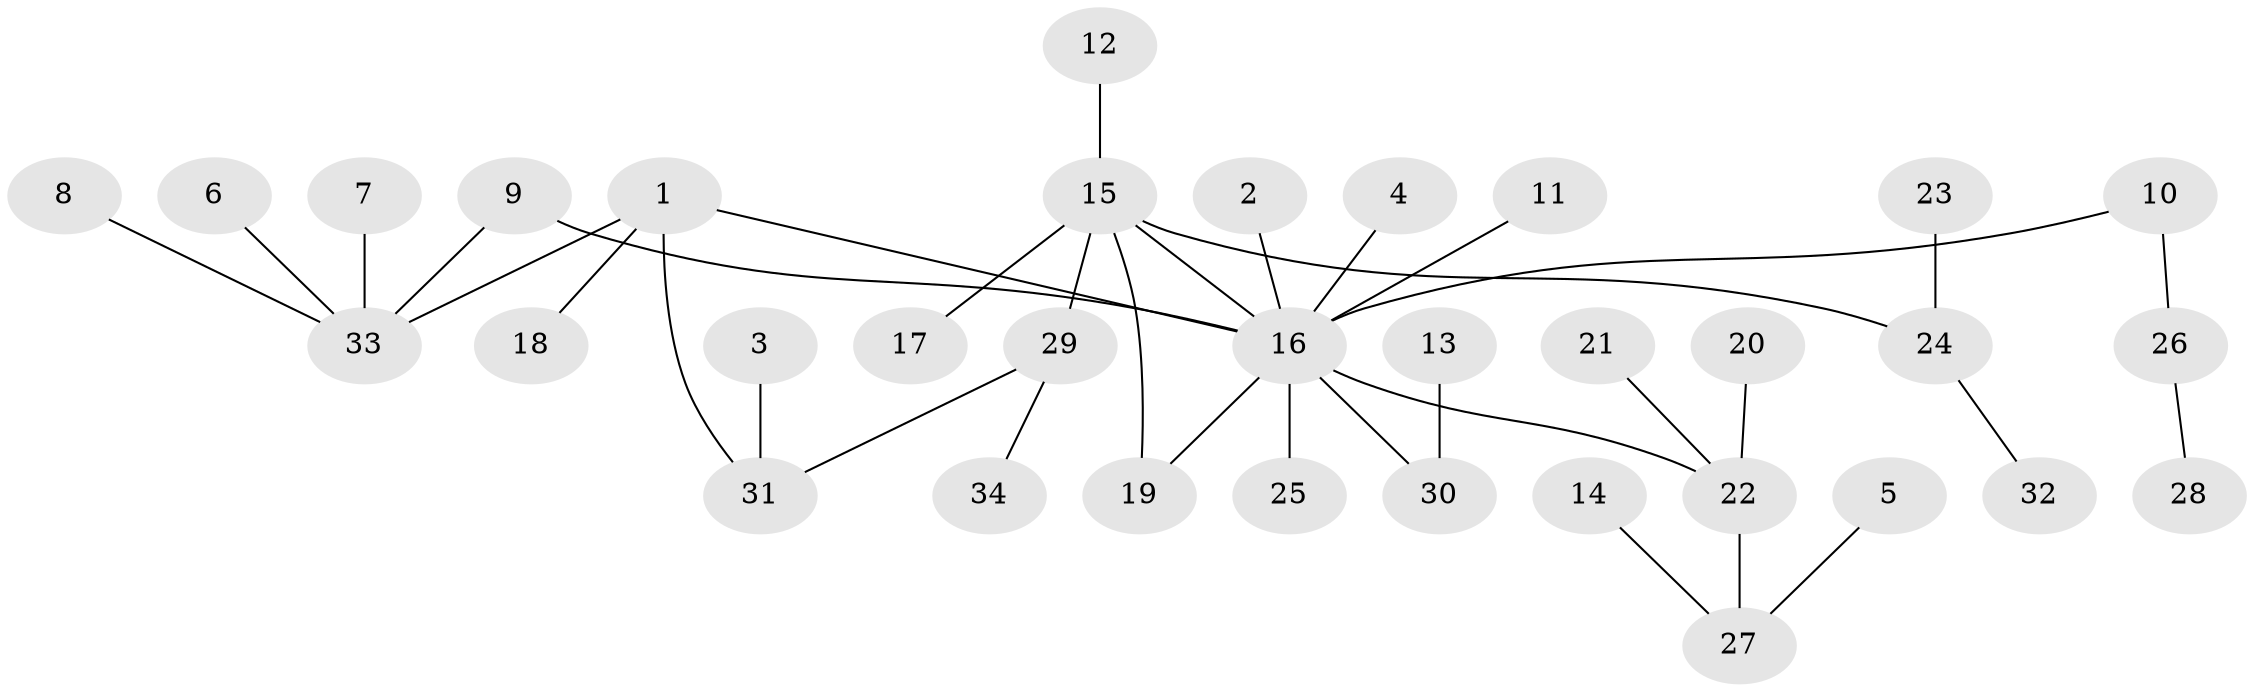 // original degree distribution, {4: 0.045454545454545456, 14: 0.015151515151515152, 8: 0.015151515151515152, 6: 0.015151515151515152, 2: 0.12121212121212122, 3: 0.06060606060606061, 5: 0.06060606060606061, 1: 0.6515151515151515, 7: 0.015151515151515152}
// Generated by graph-tools (version 1.1) at 2025/01/03/09/25 03:01:38]
// undirected, 34 vertices, 36 edges
graph export_dot {
graph [start="1"]
  node [color=gray90,style=filled];
  1;
  2;
  3;
  4;
  5;
  6;
  7;
  8;
  9;
  10;
  11;
  12;
  13;
  14;
  15;
  16;
  17;
  18;
  19;
  20;
  21;
  22;
  23;
  24;
  25;
  26;
  27;
  28;
  29;
  30;
  31;
  32;
  33;
  34;
  1 -- 16 [weight=1.0];
  1 -- 18 [weight=1.0];
  1 -- 31 [weight=1.0];
  1 -- 33 [weight=1.0];
  2 -- 16 [weight=1.0];
  3 -- 31 [weight=1.0];
  4 -- 16 [weight=1.0];
  5 -- 27 [weight=1.0];
  6 -- 33 [weight=1.0];
  7 -- 33 [weight=1.0];
  8 -- 33 [weight=1.0];
  9 -- 16 [weight=1.0];
  9 -- 33 [weight=1.0];
  10 -- 16 [weight=1.0];
  10 -- 26 [weight=1.0];
  11 -- 16 [weight=1.0];
  12 -- 15 [weight=1.0];
  13 -- 30 [weight=1.0];
  14 -- 27 [weight=1.0];
  15 -- 16 [weight=1.0];
  15 -- 17 [weight=1.0];
  15 -- 19 [weight=1.0];
  15 -- 24 [weight=1.0];
  15 -- 29 [weight=1.0];
  16 -- 19 [weight=1.0];
  16 -- 22 [weight=1.0];
  16 -- 25 [weight=1.0];
  16 -- 30 [weight=1.0];
  20 -- 22 [weight=1.0];
  21 -- 22 [weight=1.0];
  22 -- 27 [weight=1.0];
  23 -- 24 [weight=1.0];
  24 -- 32 [weight=1.0];
  26 -- 28 [weight=1.0];
  29 -- 31 [weight=1.0];
  29 -- 34 [weight=1.0];
}
